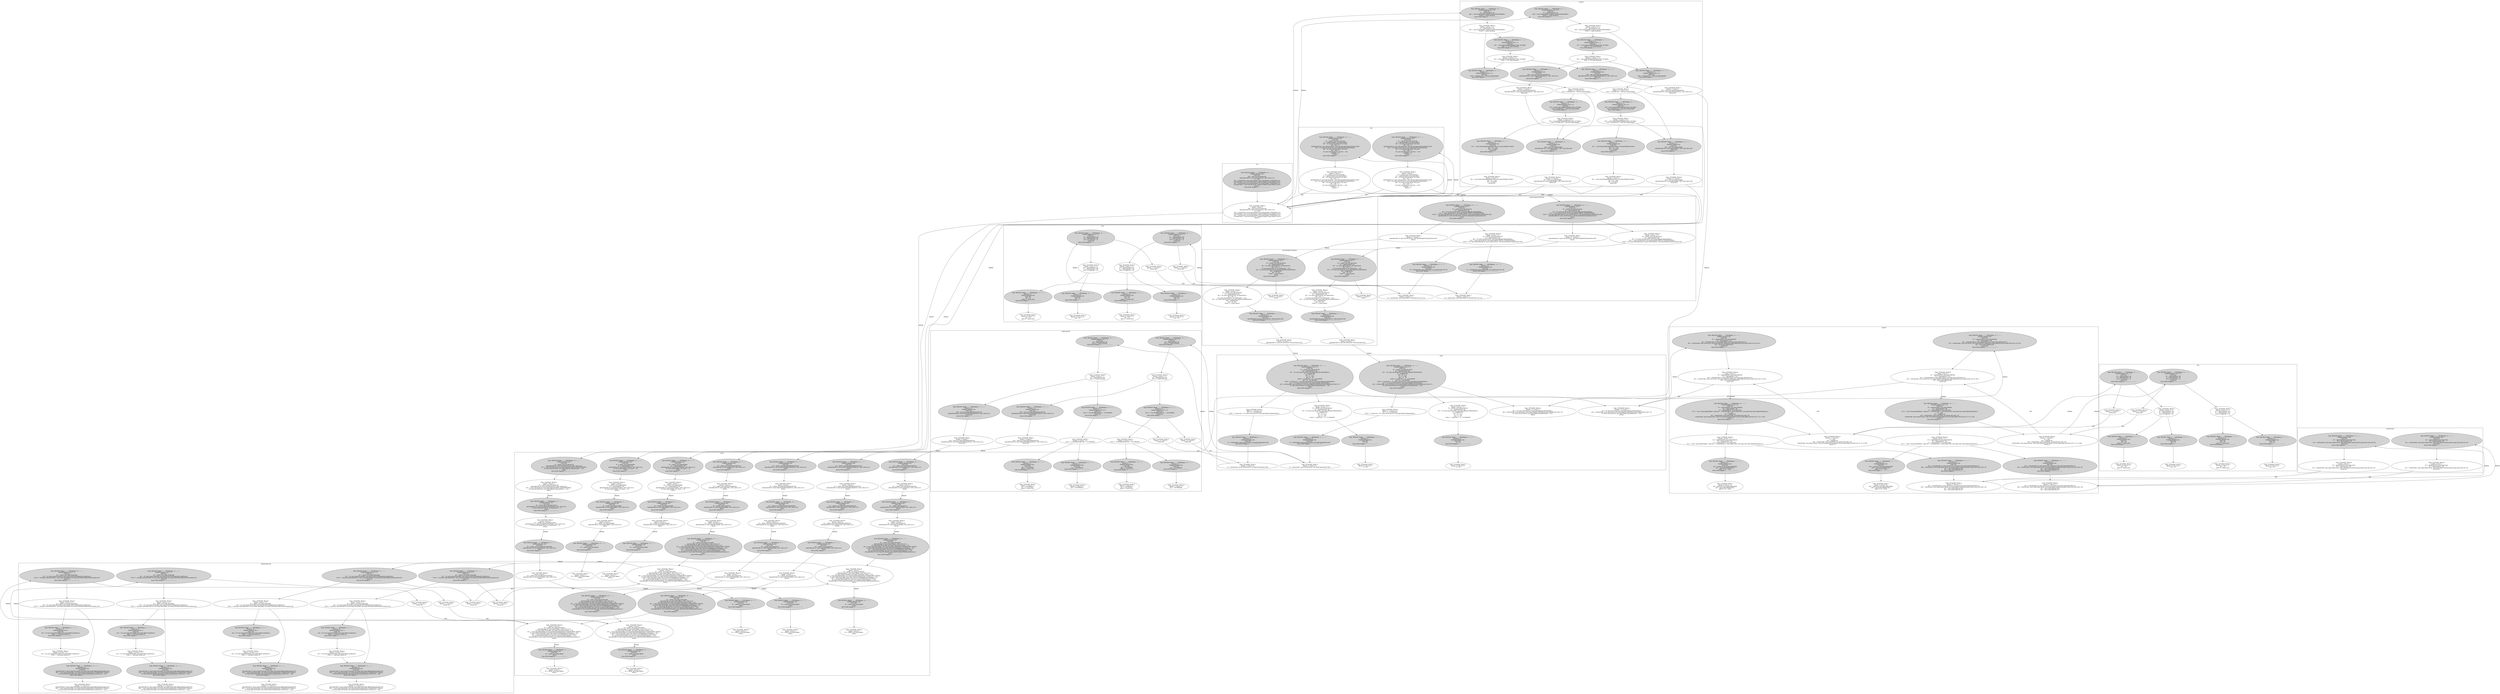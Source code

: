 digraph "System Dependence Graph" {
    subgraph "cluster_foo" {
        label="foo";
        "1807452084" [label="Type: REGION: Begin-----------PDGRegion:  0-------------\nChildren Regions are: \nUnits are: \n$r0 = new java.util.ArrayList\nspecialinvoke $r0.<java.util.ArrayList: void <init>()>()\nr1 = $r0\n$r2 = staticinvoke <java.lang.Integer: java.lang.Integer valueOf(int)>(1)\nvirtualinvoke r1.<java.util.ArrayList: boolean add(java.lang.Object)>($r2)\n$r3 = staticinvoke <java.lang.Integer: java.lang.Integer valueOf(int)>(2)\nvirtualinvoke r1.<java.util.ArrayList: boolean add(java.lang.Object)>($r3)\nreturn 2\nEnd of PDG Region 0 -----------------------------\n",style=filled,];
        "653084813" [label="Type: CFGNODE: Block 0:\n[preds: ] [succs: ]\n$r0 = new java.util.ArrayList;\nspecialinvoke $r0.<java.util.ArrayList: void <init>()>();\nr1 = $r0;\n$r2 = staticinvoke <java.lang.Integer: java.lang.Integer valueOf(int)>(1);\nvirtualinvoke r1.<java.util.ArrayList: boolean add(java.lang.Object)>($r2);\n$r3 = staticinvoke <java.lang.Integer: java.lang.Integer valueOf(int)>(2);\nvirtualinvoke r1.<java.util.ArrayList: boolean add(java.lang.Object)>($r3);\nreturn 2;\n",];
        "1807452084"->"653084813";
    }
    subgraph "cluster_<init>" {
        label="<init>";
        "62731603" [label="Type: REGION: Begin-----------PDGRegion:  0-------------\nChildren Regions are: \nUnits are: \nr0 := @this: java.util.ArrayList\nspecialinvoke r0.<java.util.AbstractList: void <init>()>()\n$r1 = <java.util.ArrayList: java.lang.Object[] EMPTY_ELEMENTDATA>\nr0.<java.util.ArrayList: java.lang.Object[] elementData> = $r1\nreturn\nEnd of PDG Region 0 -----------------------------\n",style=filled,];
        "655616475" [label="Type: CFGNODE: Block 0:\n[preds: ] [succs: ]\nr0 := @this: java.util.ArrayList;\nspecialinvoke r0.<java.util.AbstractList: void <init>()>();\n$r1 = <java.util.ArrayList: java.lang.Object[] EMPTY_ELEMENTDATA>;\nr0.<java.util.ArrayList: java.lang.Object[] elementData> = $r1;\nreturn;\n",];
        "62731603"->"655616475";
    }
    subgraph "cluster_<init>" {
        label="<init>";
        "875647801" [label="Type: REGION: Begin-----------PDGRegion:  0-------------\nChildren Regions are: \nUnits are: \nr0 := @this: java.util.AbstractList\nspecialinvoke r0.<java.util.AbstractCollection: void <init>()>()\nr0.<java.util.AbstractList: int modCount> = 0\nreturn\nEnd of PDG Region 0 -----------------------------\n",style=filled,];
        "2009974671" [label="Type: CFGNODE: Block 0:\n[preds: ] [succs: ]\nr0 := @this: java.util.AbstractList;\nspecialinvoke r0.<java.util.AbstractCollection: void <init>()>();\nr0.<java.util.AbstractList: int modCount> = 0;\nreturn;\n",];
        "875647801"->"2009974671";
    }
    subgraph "cluster_<init>" {
        label="<init>";
        "1900116957" [label="Type: REGION: Begin-----------PDGRegion:  0-------------\nChildren Regions are: \nUnits are: \nr0 := @this: java.util.AbstractCollection\nspecialinvoke r0.<java.lang.Object: void <init>()>()\nreturn\nEnd of PDG Region 0 -----------------------------\n",style=filled,];
        "1582918186" [label="Type: CFGNODE: Block 0:\n[preds: ] [succs: ]\nr0 := @this: java.util.AbstractCollection;\nspecialinvoke r0.<java.lang.Object: void <init>()>();\nreturn;\n",];
        "1900116957"->"1582918186";
    }
    subgraph "cluster_<init>" {
        label="<init>";
        "2020583543" [label="Type: REGION: Begin-----------PDGRegion:  0-------------\nChildren Regions are: \nUnits are: \nr0 := @this: java.lang.Object\nreturn\nEnd of PDG Region 0 -----------------------------\n",style=filled,];
        "10097977" [label="Type: CFGNODE: Block 0:\n[preds: ] [succs: ]\nr0 := @this: java.lang.Object;\nreturn;\n",];
        "2020583543"->"10097977";
    }
    subgraph "cluster_valueOf" {
        label="valueOf";
        "1035775978" [label="Type: REGION: Begin-----------PDGRegion:  0-------------\nChildren Regions are: 1, 3, \nUnits are: \ni0 := @parameter0: int\n$z0 = <java.lang.Integer: boolean $assertionsDisabled>\nif $z0 != 0 goto (branch)\nEnd of PDG Region 0 -----------------------------\n",style=filled,];
        "1242460267" [label="Type: CFGNODE: Block 0:\n[preds: ] [succs: 1 3 ]\ni0 := @parameter0: int;\n$z0 = <java.lang.Integer: boolean $assertionsDisabled>;\nif $z0 != 0 goto (branch);\n",];
        "1035775978"->"1242460267";
        "775374761" [style=filled,label="Type: REGION: Begin-----------PDGRegion:  1-------------\nParent is: 0----\nChildren Regions are: 2, 3, \nUnits are: \n$i1 = <java.lang.Integer$IntegerCache: int high>\nif $i1 >= 127 goto (branch)\nEnd of PDG Region 1 -----------------------------\n",];
        "1242460267"->"775374761";
        "94438082" [style=filled,label="Type: REGION: Begin-----------PDGRegion:  3-------------\nParent is: 0----\nChildren Regions are: 4, 6, \nUnits are: \nif i0 < -128 goto $r3 = new java.lang.Integer\nEnd of PDG Region 3 -----------------------------\n",];
        "1242460267"->"94438082";
        "907876546" [label="Type: CFGNODE: Block 1:\n[preds: 0 ] [succs: 2 3 ]\n$i1 = <java.lang.Integer$IntegerCache: int high>;\nif $i1 >= 127 goto (branch);\n",];
        "775374761"->"907876546";
        "1273684309" [label="Type: CFGNODE: Block 3:\n[preds: 0 1 ] [succs: 4 6 ]\nif i0 < -128 goto $r3 = new java.lang.Integer;\n",];
        "94438082"->"1273684309";
        "1649047370" [style=filled,label="Type: REGION: Begin-----------PDGRegion:  2-------------\nParent is: 1----\nChildren Regions are: \nUnits are: \n$r0 = new java.lang.AssertionError\nspecialinvoke $r0.<java.lang.AssertionError: void <init>()>()\nthrow $r0\nEnd of PDG Region 2 -----------------------------\n",];
        "907876546"->"1649047370";
        "907876546"->"94438082";
        "1714802389" [style=filled,label="Type: REGION: Begin-----------PDGRegion:  4-------------\nParent is: 3----\nChildren Regions are: 5, 6, \nUnits are: \n$i2 = <java.lang.Integer$IntegerCache: int high>\nif i0 > $i2 goto $r3 = new java.lang.Integer\nEnd of PDG Region 4 -----------------------------\n",];
        "1273684309"->"1714802389";
        "755221350" [style=filled,label="Type: REGION: Begin-----------PDGRegion:  6-------------\nParent is: 3----\nChildren Regions are: \nUnits are: \n$r3 = new java.lang.Integer\nspecialinvoke $r3.<java.lang.Integer: void <init>(int)>(i0)\nreturn $r3\nEnd of PDG Region 6 -----------------------------\n",];
        "1273684309"->"755221350";
        "1376875680" [label="Type: CFGNODE: Block 2:\n[preds: 1 ] [succs: ]\n$r0 = new java.lang.AssertionError;\nspecialinvoke $r0.<java.lang.AssertionError: void <init>()>();\nthrow $r0;\n",];
        "1649047370"->"1376875680";
        "1063687213" [label="Type: CFGNODE: Block 4:\n[preds: 3 ] [succs: 5 6 ]\n$i2 = <java.lang.Integer$IntegerCache: int high>;\nif i0 > $i2 goto $r3 = new java.lang.Integer;\n",];
        "1714802389"->"1063687213";
        "630505356" [label="Type: CFGNODE: Block 6:\n[preds: 3 4 ] [succs: ]\n$r3 = new java.lang.Integer;\nspecialinvoke $r3.<java.lang.Integer: void <init>(int)>(i0);\nreturn $r3;\n",];
        "755221350"->"630505356";
        "588816276" [style=filled,label="Type: REGION: Begin-----------PDGRegion:  5-------------\nParent is: 4----\nChildren Regions are: \nUnits are: \n$r1 = <java.lang.Integer$IntegerCache: java.lang.Integer[] cache>\n$i3 = i0 + 128\n$r2 = $r1[$i3]\nreturn $r2\nEnd of PDG Region 5 -----------------------------\n",];
        "1063687213"->"588816276";
        "1063687213"->"755221350";
        "1219203994" [label="Type: CFGNODE: Block 5:\n[preds: 4 ] [succs: ]\n$r1 = <java.lang.Integer$IntegerCache: java.lang.Integer[] cache>;\n$i3 = i0 + 128;\n$r2 = $r1[$i3];\nreturn $r2;\n",];
        "588816276"->"1219203994";
    }
    subgraph "cluster_<init>" {
        label="<init>";
        "1520077740" [label="Type: REGION: Begin-----------PDGRegion:  0-------------\nChildren Regions are: \nUnits are: \nr0 := @this: java.lang.Integer\ni0 := @parameter0: int\nspecialinvoke r0.<java.lang.Number: void <init>()>()\nr0.<java.lang.Integer: int value> = i0\nreturn\nEnd of PDG Region 0 -----------------------------\n",style=filled,];
        "1557490299" [label="Type: CFGNODE: Block 0:\n[preds: ] [succs: ]\nr0 := @this: java.lang.Integer;\ni0 := @parameter0: int;\nspecialinvoke r0.<java.lang.Number: void <init>()>();\nr0.<java.lang.Integer: int value> = i0;\nreturn;\n",];
        "1520077740"->"1557490299";
    }
    subgraph "cluster_<init>" {
        label="<init>";
        "411315354" [label="Type: REGION: Begin-----------PDGRegion:  0-------------\nChildren Regions are: \nUnits are: \nr0 := @this: java.lang.Number\nspecialinvoke r0.<java.lang.Object: void <init>()>()\nreturn\nEnd of PDG Region 0 -----------------------------\n",style=filled,];
        "1920888529" [label="Type: CFGNODE: Block 0:\n[preds: ] [succs: ]\nr0 := @this: java.lang.Number;\nspecialinvoke r0.<java.lang.Object: void <init>()>();\nreturn;\n",];
        "411315354"->"1920888529";
    }
    subgraph "cluster_<init>" {
        label="<init>";
        "1837791652" [label="Type: REGION: Begin-----------PDGRegion:  0-------------\nChildren Regions are: \nUnits are: \nr0 := @this: java.lang.Object\nreturn\nEnd of PDG Region 0 -----------------------------\n",style=filled,];
        "2087473292" [label="Type: CFGNODE: Block 0:\n[preds: ] [succs: ]\nr0 := @this: java.lang.Object;\nreturn;\n",];
        "1837791652"->"2087473292";
    }
    subgraph "cluster_<init>" {
        label="<init>";
        "805707253" [label="Type: REGION: Begin-----------PDGRegion:  0-------------\nChildren Regions are: \nUnits are: \nr0 := @this: java.lang.AssertionError\nspecialinvoke r0.<java.lang.Error: void <init>()>()\nreturn\nEnd of PDG Region 0 -----------------------------\n",style=filled,];
        "2041239994" [label="Type: CFGNODE: Block 0:\n[preds: ] [succs: ]\nr0 := @this: java.lang.AssertionError;\nspecialinvoke r0.<java.lang.Error: void <init>()>();\nreturn;\n",];
        "805707253"->"2041239994";
    }
    subgraph "cluster_<init>" {
        label="<init>";
        "738214021" [label="Type: REGION: Begin-----------PDGRegion:  0-------------\nChildren Regions are: \nUnits are: \nr0 := @this: java.lang.Error\nspecialinvoke r0.<java.lang.Throwable: void <init>()>()\nreturn\nEnd of PDG Region 0 -----------------------------\n",style=filled,];
        "1070762996" [label="Type: CFGNODE: Block 0:\n[preds: ] [succs: ]\nr0 := @this: java.lang.Error;\nspecialinvoke r0.<java.lang.Throwable: void <init>()>();\nreturn;\n",];
        "738214021"->"1070762996";
    }
    subgraph "cluster_<init>" {
        label="<init>";
        "1260785662" [label="Type: REGION: Begin-----------PDGRegion:  0-------------\nChildren Regions are: \nUnits are: \nr0 := @this: java.lang.Throwable\nspecialinvoke r0.<java.lang.Object: void <init>()>()\nr0.<java.lang.Throwable: java.lang.Throwable cause> = r0\n$r1 = <java.lang.Throwable: java.lang.StackTraceElement[] UNASSIGNED_STACK>\nr0.<java.lang.Throwable: java.lang.StackTraceElement[] stackTrace> = $r1\n$r2 = <java.lang.Throwable: java.util.List SUPPRESSED_SENTINEL>\nr0.<java.lang.Throwable: java.util.List suppressedExceptions> = $r2\nvirtualinvoke r0.<java.lang.Throwable: java.lang.Throwable fillInStackTrace()>()\nreturn\nEnd of PDG Region 0 -----------------------------\n",style=filled,];
        "648749659" [label="Type: CFGNODE: Block 0:\n[preds: ] [succs: ]\nr0 := @this: java.lang.Throwable;\nspecialinvoke r0.<java.lang.Object: void <init>()>();\nr0.<java.lang.Throwable: java.lang.Throwable cause> = r0;\n$r1 = <java.lang.Throwable: java.lang.StackTraceElement[] UNASSIGNED_STACK>;\nr0.<java.lang.Throwable: java.lang.StackTraceElement[] stackTrace> = $r1;\n$r2 = <java.lang.Throwable: java.util.List SUPPRESSED_SENTINEL>;\nr0.<java.lang.Throwable: java.util.List suppressedExceptions> = $r2;\nvirtualinvoke r0.<java.lang.Throwable: java.lang.Throwable fillInStackTrace()>();\nreturn;\n",];
        "1260785662"->"648749659";
    }
    subgraph "cluster_<init>" {
        label="<init>";
        "241834442" [label="Type: REGION: Begin-----------PDGRegion:  0-------------\nChildren Regions are: \nUnits are: \nr0 := @this: java.lang.Object\nreturn\nEnd of PDG Region 0 -----------------------------\n",style=filled,];
        "1283157609" [label="Type: CFGNODE: Block 0:\n[preds: ] [succs: ]\nr0 := @this: java.lang.Object;\nreturn;\n",];
        "241834442"->"1283157609";
    }
    subgraph "cluster_fillInStackTrace" {
        label="fillInStackTrace";
        "2141766833" [label="Type: REGION: Begin-----------PDGRegion:  0-------------\nChildren Regions are: 1, 2, \nUnits are: \nr0 := @this: java.lang.Throwable\n$r1 = r0.<java.lang.Throwable: java.lang.StackTraceElement[] stackTrace>\nif $r1 != null goto specialinvoke r0.<java.lang.Throwable: java.lang.Throwable fillInStackTrace(int)>(0)\nreturn r0\nEnd of PDG Region 0 -----------------------------\n",style=filled,];
        "1966238010" [label="Type: CFGNODE: Block 0:\n[preds: ] [succs: 1 2 ]\nr0 := @this: java.lang.Throwable;\n$r1 = r0.<java.lang.Throwable: java.lang.StackTraceElement[] stackTrace>;\nif $r1 != null goto specialinvoke r0.<java.lang.Throwable: java.lang.Throwable fillInStackTrace(int)>(0);\n",];
        "2141766833"->"1966238010";
        "1465660076" [label="Type: CFGNODE: Block 3:\n[preds: 1 2 ] [succs: ]\nreturn r0;\n",];
        "2141766833"->"1465660076";
        "1714595584" [style=filled,label="Type: REGION: Begin-----------PDGRegion:  1-------------\nParent is: 0----\nChildren Regions are: 2, \nUnits are: \n$r2 = r0.<java.lang.Throwable: java.lang.Object backtrace>\nif $r2 == null goto return r0\nEnd of PDG Region 1 -----------------------------\n",];
        "1966238010"->"1714595584";
        "1459001246" [style=filled,label="Type: REGION: Begin-----------PDGRegion:  2-------------\nParent is: 0----\nChildren Regions are: \nUnits are: \nspecialinvoke r0.<java.lang.Throwable: java.lang.Throwable fillInStackTrace(int)>(0)\n$r4 = <java.lang.Throwable: java.lang.StackTraceElement[] UNASSIGNED_STACK>\nr0.<java.lang.Throwable: java.lang.StackTraceElement[] stackTrace> = $r4\nEnd of PDG Region 2 -----------------------------\n",];
        "1966238010"->"1459001246";
        "1217161376" [label="Type: CFGNODE: Block 1:\n[preds: 0 ] [succs: 2 3 ]\n$r2 = r0.<java.lang.Throwable: java.lang.Object backtrace>;\nif $r2 == null goto return r0;\n",];
        "1714595584"->"1217161376";
        "2049508757" [label="Type: CFGNODE: Block 2:\n[preds: 0 1 ] [succs: 3 ]\nspecialinvoke r0.<java.lang.Throwable: java.lang.Throwable fillInStackTrace(int)>(0);\n$r4 = <java.lang.Throwable: java.lang.StackTraceElement[] UNASSIGNED_STACK>;\nr0.<java.lang.Throwable: java.lang.StackTraceElement[] stackTrace> = $r4;\n",];
        "1459001246"->"2049508757";
        "1217161376"->"1459001246";
    }
    subgraph "cluster_add" {
        label="add";
        "1448535833" [label="Type: REGION: Begin-----------PDGRegion:  0-------------\nChildren Regions are: \nUnits are: \nr0 := @this: java.util.ArrayList\nr1 := @parameter0: java.lang.Object\n$i1 = r0.<java.util.ArrayList: int size>\n$i2 = $i1 + 1\nspecialinvoke r0.<java.util.ArrayList: void ensureCapacityInternal(int)>($i2)\n$r2 = r0.<java.util.ArrayList: java.lang.Object[] elementData>\n$i0 = r0.<java.util.ArrayList: int size>\n$i3 = $i0 + 1\nr0.<java.util.ArrayList: int size> = $i3\n$r2[$i0] = r1\nreturn 1\nEnd of PDG Region 0 -----------------------------\n",style=filled,];
        "1114412664" [label="Type: CFGNODE: Block 0:\n[preds: ] [succs: ]\nr0 := @this: java.util.ArrayList;\nr1 := @parameter0: java.lang.Object;\n$i1 = r0.<java.util.ArrayList: int size>;\n$i2 = $i1 + 1;\nspecialinvoke r0.<java.util.ArrayList: void ensureCapacityInternal(int)>($i2);\n$r2 = r0.<java.util.ArrayList: java.lang.Object[] elementData>;\n$i0 = r0.<java.util.ArrayList: int size>;\n$i3 = $i0 + 1;\nr0.<java.util.ArrayList: int size> = $i3;\n$r2[$i0] = r1;\nreturn 1;\n",];
        "1448535833"->"1114412664";
    }
    subgraph "cluster_ensureCapacityInternal" {
        label="ensureCapacityInternal";
        "722447788" [label="Type: REGION: Begin-----------PDGRegion:  0-------------\nChildren Regions are: 1, \nUnits are: \nr0 := @this: java.util.ArrayList\ni0 := @parameter0: int\n$r2 = r0.<java.util.ArrayList: java.lang.Object[] elementData>\n$r1 = <java.util.ArrayList: java.lang.Object[] EMPTY_ELEMENTDATA>\nif $r2 != $r1 goto specialinvoke r0.<java.util.ArrayList: void ensureExplicitCapacity(int)>(i0)\nspecialinvoke r0.<java.util.ArrayList: void ensureExplicitCapacity(int)>(i0)\nreturn\nEnd of PDG Region 0 -----------------------------\n",style=filled,];
        "1333220253" [label="Type: CFGNODE: Block 0:\n[preds: ] [succs: 1 2 ]\nr0 := @this: java.util.ArrayList;\ni0 := @parameter0: int;\n$r2 = r0.<java.util.ArrayList: java.lang.Object[] elementData>;\n$r1 = <java.util.ArrayList: java.lang.Object[] EMPTY_ELEMENTDATA>;\nif $r2 != $r1 goto specialinvoke r0.<java.util.ArrayList: void ensureExplicitCapacity(int)>(i0);\n",];
        "722447788"->"1333220253";
        "1771692723" [label="Type: CFGNODE: Block 2:\n[preds: 0 1 ] [succs: ]\nspecialinvoke r0.<java.util.ArrayList: void ensureExplicitCapacity(int)>(i0);\nreturn;\n",];
        "722447788"->"1771692723";
        "402207576" [style=filled,label="Type: REGION: Begin-----------PDGRegion:  1-------------\nParent is: 0----\nChildren Regions are: \nUnits are: \ni0 = staticinvoke <java.lang.Math: int max(int,int)>(10, i0)\nEnd of PDG Region 1 -----------------------------\n",];
        "1333220253"->"402207576";
        "1978829806" [label="Type: CFGNODE: Block 1:\n[preds: 0 ] [succs: 2 ]\ni0 = staticinvoke <java.lang.Math: int max(int,int)>(10, i0);\n",];
        "402207576"->"1978829806";
    }
    subgraph "cluster_ensureExplicitCapacity" {
        label="ensureExplicitCapacity";
        "110549797" [label="Type: REGION: Begin-----------PDGRegion:  0-------------\nChildren Regions are: 1, \nUnits are: \nr0 := @this: java.util.ArrayList\ni0 := @parameter0: int\n$i1 = r0.<java.util.ArrayList: int modCount>\n$i2 = $i1 + 1\nr0.<java.util.ArrayList: int modCount> = $i2\n$r2 = r0.<java.util.ArrayList: java.lang.Object[] elementData>\n$i3 = lengthof $r2\n$i4 = i0 - $i3\nif $i4 <= 0 goto return\nreturn\nEnd of PDG Region 0 -----------------------------\n",style=filled,];
        "2106210123" [label="Type: CFGNODE: Block 0:\n[preds: ] [succs: 1 2 ]\nr0 := @this: java.util.ArrayList;\ni0 := @parameter0: int;\n$i1 = r0.<java.util.ArrayList: int modCount>;\n$i2 = $i1 + 1;\nr0.<java.util.ArrayList: int modCount> = $i2;\n$r2 = r0.<java.util.ArrayList: java.lang.Object[] elementData>;\n$i3 = lengthof $r2;\n$i4 = i0 - $i3;\nif $i4 <= 0 goto return;\n",];
        "110549797"->"2106210123";
        "1288180013" [label="Type: CFGNODE: Block 2:\n[preds: 0 1 ] [succs: ]\nreturn;\n",];
        "110549797"->"1288180013";
        "2027581287" [style=filled,label="Type: REGION: Begin-----------PDGRegion:  1-------------\nParent is: 0----\nChildren Regions are: \nUnits are: \nspecialinvoke r0.<java.util.ArrayList: void grow(int)>(i0)\nEnd of PDG Region 1 -----------------------------\n",];
        "2106210123"->"2027581287";
        "1658833084" [label="Type: CFGNODE: Block 1:\n[preds: 0 ] [succs: 2 ]\nspecialinvoke r0.<java.util.ArrayList: void grow(int)>(i0);\n",];
        "2027581287"->"1658833084";
    }
    subgraph "cluster_grow" {
        label="grow";
        "1719430941" [label="Type: REGION: Begin-----------PDGRegion:  0-------------\nChildren Regions are: 1, 2, \nUnits are: \nr0 := @this: java.util.ArrayList\ni0 := @parameter0: int\n$r1 = r0.<java.util.ArrayList: java.lang.Object[] elementData>\ni1 = lengthof $r1\n$i3 = i1 >> 1\ni2 = i1 + $i3\n$i4 = i2 - i0\nif $i4 >= 0 goto $i5 = i2 - 2147483639\n$i5 = i2 - 2147483639\nif $i5 <= 0 goto $r2 = r0.<java.util.ArrayList: java.lang.Object[] elementData>\n$r2 = r0.<java.util.ArrayList: java.lang.Object[] elementData>\n$r3 = staticinvoke <java.util.Arrays: java.lang.Object[] copyOf(java.lang.Object[],int)>($r2, i2)\nr0.<java.util.ArrayList: java.lang.Object[] elementData> = $r3\nreturn\nEnd of PDG Region 0 -----------------------------\n",style=filled,];
        "357371703" [label="Type: CFGNODE: Block 0:\n[preds: ] [succs: 1 2 ]\nr0 := @this: java.util.ArrayList;\ni0 := @parameter0: int;\n$r1 = r0.<java.util.ArrayList: java.lang.Object[] elementData>;\ni1 = lengthof $r1;\n$i3 = i1 >> 1;\ni2 = i1 + $i3;\n$i4 = i2 - i0;\nif $i4 >= 0 goto $i5 = i2 - 2147483639;\n",];
        "1719430941"->"357371703";
        "1560485608" [label="Type: CFGNODE: Block 2:\n[preds: 0 1 ] [succs: 3 4 ]\n$i5 = i2 - 2147483639;\nif $i5 <= 0 goto $r2 = r0.<java.util.ArrayList: java.lang.Object[] elementData>;\n",];
        "1719430941"->"1560485608";
        "1317593574" [label="Type: CFGNODE: Block 4:\n[preds: 2 3 ] [succs: ]\n$r2 = r0.<java.util.ArrayList: java.lang.Object[] elementData>;\n$r3 = staticinvoke <java.util.Arrays: java.lang.Object[] copyOf(java.lang.Object[],int)>($r2, i2);\nr0.<java.util.ArrayList: java.lang.Object[] elementData> = $r3;\nreturn;\n",];
        "1719430941"->"1317593574";
        "767889746" [style=filled,label="Type: REGION: Begin-----------PDGRegion:  1-------------\nParent is: 0----\nChildren Regions are: \nUnits are: \ni2 = i0\nEnd of PDG Region 1 -----------------------------\n",];
        "357371703"->"767889746";
        "656193617" [style=filled,label="Type: REGION: Begin-----------PDGRegion:  2-------------\nParent is: 0----\nChildren Regions are: \nUnits are: \ni2 = staticinvoke <java.util.ArrayList: int hugeCapacity(int)>(i0)\nEnd of PDG Region 2 -----------------------------\n",];
        "1560485608"->"656193617";
        "2091314001" [label="Type: CFGNODE: Block 1:\n[preds: 0 ] [succs: 2 ]\ni2 = i0;\n",];
        "767889746"->"2091314001";
        "849564358" [label="Type: CFGNODE: Block 3:\n[preds: 2 ] [succs: 4 ]\ni2 = staticinvoke <java.util.ArrayList: int hugeCapacity(int)>(i0);\n",];
        "656193617"->"849564358";
    }
    subgraph "cluster_hugeCapacity" {
        label="hugeCapacity";
        "762539575" [label="Type: REGION: Begin-----------PDGRegion:  0-------------\nChildren Regions are: 1, 2, \nUnits are: \ni0 := @parameter0: int\nif i0 >= 0 goto (branch)\nEnd of PDG Region 0 -----------------------------\n",style=filled,];
        "546188208" [label="Type: CFGNODE: Block 0:\n[preds: ] [succs: 1 2 ]\ni0 := @parameter0: int;\nif i0 >= 0 goto (branch);\n",];
        "762539575"->"546188208";
        "1696940756" [style=filled,label="Type: REGION: Begin-----------PDGRegion:  1-------------\nParent is: 0----\nChildren Regions are: \nUnits are: \n$r0 = new java.lang.OutOfMemoryError\nspecialinvoke $r0.<java.lang.OutOfMemoryError: void <init>()>()\nthrow $r0\nEnd of PDG Region 1 -----------------------------\n",];
        "546188208"->"1696940756";
        "1404953293" [style=filled,label="Type: REGION: Begin-----------PDGRegion:  2-------------\nParent is: 0----\nChildren Regions are: 3, 4, \nUnits are: \nif i0 <= 2147483639 goto $i1 = 2147483639\nreturn $i1\nEnd of PDG Region 2 -----------------------------\n",];
        "546188208"->"1404953293";
        "1467296686" [label="Type: CFGNODE: Block 1:\n[preds: 0 ] [succs: ]\n$r0 = new java.lang.OutOfMemoryError;\nspecialinvoke $r0.<java.lang.OutOfMemoryError: void <init>()>();\nthrow $r0;\n",];
        "1696940756"->"1467296686";
        "1344835694" [label="Type: CFGNODE: Block 2:\n[preds: 0 ] [succs: 3 4 ]\nif i0 <= 2147483639 goto $i1 = 2147483639;\n",];
        "1404953293"->"1344835694";
        "999991561" [label="Type: CFGNODE: Block 5:\n[preds: 3 4 ] [succs: ]\nreturn $i1;\n",];
        "1404953293"->"999991561";
        "1298669142" [style=filled,label="Type: REGION: Begin-----------PDGRegion:  3-------------\nParent is: 2----\nChildren Regions are: \nUnits are: \n$i1 = 2147483647\ngoto [?= return $i1]\nEnd of PDG Region 3 -----------------------------\n",];
        "1344835694"->"1298669142";
        "1006017656" [style=filled,label="Type: REGION: Begin-----------PDGRegion:  4-------------\nParent is: 2----\nChildren Regions are: \nUnits are: \n$i1 = 2147483639\nEnd of PDG Region 4 -----------------------------\n",];
        "1344835694"->"1006017656";
        "651144305" [label="Type: CFGNODE: Block 3:\n[preds: 2 ] [succs: 5 ]\n$i1 = 2147483647;\ngoto [?= return $i1];\n",];
        "1298669142"->"651144305";
        "205669023" [label="Type: CFGNODE: Block 4:\n[preds: 2 ] [succs: 5 ]\n$i1 = 2147483639;\n",];
        "1006017656"->"205669023";
    }
    subgraph "cluster_<init>" {
        label="<init>";
        "836343303" [label="Type: REGION: Begin-----------PDGRegion:  0-------------\nChildren Regions are: \nUnits are: \nr0 := @this: java.lang.OutOfMemoryError\nspecialinvoke r0.<java.lang.VirtualMachineError: void <init>()>()\nreturn\nEnd of PDG Region 0 -----------------------------\n",style=filled,];
        "440169491" [label="Type: CFGNODE: Block 0:\n[preds: ] [succs: ]\nr0 := @this: java.lang.OutOfMemoryError;\nspecialinvoke r0.<java.lang.VirtualMachineError: void <init>()>();\nreturn;\n",];
        "836343303"->"440169491";
    }
    subgraph "cluster_<init>" {
        label="<init>";
        "144909573" [label="Type: REGION: Begin-----------PDGRegion:  0-------------\nChildren Regions are: \nUnits are: \nr0 := @this: java.lang.VirtualMachineError\nspecialinvoke r0.<java.lang.Error: void <init>()>()\nreturn\nEnd of PDG Region 0 -----------------------------\n",style=filled,];
        "1531565329" [label="Type: CFGNODE: Block 0:\n[preds: ] [succs: ]\nr0 := @this: java.lang.VirtualMachineError;\nspecialinvoke r0.<java.lang.Error: void <init>()>();\nreturn;\n",];
        "144909573"->"1531565329";
    }
    subgraph "cluster_<init>" {
        label="<init>";
        "1893623306" [label="Type: REGION: Begin-----------PDGRegion:  0-------------\nChildren Regions are: \nUnits are: \nr0 := @this: java.lang.Error\nspecialinvoke r0.<java.lang.Throwable: void <init>()>()\nreturn\nEnd of PDG Region 0 -----------------------------\n",style=filled,];
        "531695607" [label="Type: CFGNODE: Block 0:\n[preds: ] [succs: ]\nr0 := @this: java.lang.Error;\nspecialinvoke r0.<java.lang.Throwable: void <init>()>();\nreturn;\n",];
        "1893623306"->"531695607";
    }
    subgraph "cluster_<init>" {
        label="<init>";
        "938275901" [label="Type: REGION: Begin-----------PDGRegion:  0-------------\nChildren Regions are: \nUnits are: \nr0 := @this: java.lang.Throwable\nspecialinvoke r0.<java.lang.Object: void <init>()>()\nr0.<java.lang.Throwable: java.lang.Throwable cause> = r0\n$r1 = <java.lang.Throwable: java.lang.StackTraceElement[] UNASSIGNED_STACK>\nr0.<java.lang.Throwable: java.lang.StackTraceElement[] stackTrace> = $r1\n$r2 = <java.lang.Throwable: java.util.List SUPPRESSED_SENTINEL>\nr0.<java.lang.Throwable: java.util.List suppressedExceptions> = $r2\nvirtualinvoke r0.<java.lang.Throwable: java.lang.Throwable fillInStackTrace()>()\nreturn\nEnd of PDG Region 0 -----------------------------\n",style=filled,];
        "1472264157" [label="Type: CFGNODE: Block 0:\n[preds: ] [succs: ]\nr0 := @this: java.lang.Throwable;\nspecialinvoke r0.<java.lang.Object: void <init>()>();\nr0.<java.lang.Throwable: java.lang.Throwable cause> = r0;\n$r1 = <java.lang.Throwable: java.lang.StackTraceElement[] UNASSIGNED_STACK>;\nr0.<java.lang.Throwable: java.lang.StackTraceElement[] stackTrace> = $r1;\n$r2 = <java.lang.Throwable: java.util.List SUPPRESSED_SENTINEL>;\nr0.<java.lang.Throwable: java.util.List suppressedExceptions> = $r2;\nvirtualinvoke r0.<java.lang.Throwable: java.lang.Throwable fillInStackTrace()>();\nreturn;\n",];
        "938275901"->"1472264157";
    }
    subgraph "cluster_<init>" {
        label="<init>";
        "1516518557" [label="Type: REGION: Begin-----------PDGRegion:  0-------------\nChildren Regions are: \nUnits are: \nr0 := @this: java.lang.Object\nreturn\nEnd of PDG Region 0 -----------------------------\n",style=filled,];
        "1429893781" [label="Type: CFGNODE: Block 0:\n[preds: ] [succs: ]\nr0 := @this: java.lang.Object;\nreturn;\n",];
        "1516518557"->"1429893781";
    }
    subgraph "cluster_fillInStackTrace" {
        label="fillInStackTrace";
        "1768144866" [label="Type: REGION: Begin-----------PDGRegion:  0-------------\nChildren Regions are: 1, 2, \nUnits are: \nr0 := @this: java.lang.Throwable\n$r1 = r0.<java.lang.Throwable: java.lang.StackTraceElement[] stackTrace>\nif $r1 != null goto specialinvoke r0.<java.lang.Throwable: java.lang.Throwable fillInStackTrace(int)>(0)\nreturn r0\nEnd of PDG Region 0 -----------------------------\n",style=filled,];
        "346655081" [label="Type: CFGNODE: Block 0:\n[preds: ] [succs: 1 2 ]\nr0 := @this: java.lang.Throwable;\n$r1 = r0.<java.lang.Throwable: java.lang.StackTraceElement[] stackTrace>;\nif $r1 != null goto specialinvoke r0.<java.lang.Throwable: java.lang.Throwable fillInStackTrace(int)>(0);\n",];
        "1768144866"->"346655081";
        "1802300887" [label="Type: CFGNODE: Block 3:\n[preds: 1 2 ] [succs: ]\nreturn r0;\n",];
        "1768144866"->"1802300887";
        "1295641595" [style=filled,label="Type: REGION: Begin-----------PDGRegion:  1-------------\nParent is: 0----\nChildren Regions are: 2, \nUnits are: \n$r2 = r0.<java.lang.Throwable: java.lang.Object backtrace>\nif $r2 == null goto return r0\nEnd of PDG Region 1 -----------------------------\n",];
        "346655081"->"1295641595";
        "1358463792" [style=filled,label="Type: REGION: Begin-----------PDGRegion:  2-------------\nParent is: 0----\nChildren Regions are: \nUnits are: \nspecialinvoke r0.<java.lang.Throwable: java.lang.Throwable fillInStackTrace(int)>(0)\n$r4 = <java.lang.Throwable: java.lang.StackTraceElement[] UNASSIGNED_STACK>\nr0.<java.lang.Throwable: java.lang.StackTraceElement[] stackTrace> = $r4\nEnd of PDG Region 2 -----------------------------\n",];
        "346655081"->"1358463792";
        "524945079" [label="Type: CFGNODE: Block 1:\n[preds: 0 ] [succs: 2 3 ]\n$r2 = r0.<java.lang.Throwable: java.lang.Object backtrace>;\nif $r2 == null goto return r0;\n",];
        "1295641595"->"524945079";
        "889120877" [label="Type: CFGNODE: Block 2:\n[preds: 0 1 ] [succs: 3 ]\nspecialinvoke r0.<java.lang.Throwable: java.lang.Throwable fillInStackTrace(int)>(0);\n$r4 = <java.lang.Throwable: java.lang.StackTraceElement[] UNASSIGNED_STACK>;\nr0.<java.lang.Throwable: java.lang.StackTraceElement[] stackTrace> = $r4;\n",];
        "1358463792"->"889120877";
        "524945079"->"1358463792";
    }
    subgraph "cluster_copyOf" {
        label="copyOf";
        "1580366519" [label="Type: REGION: Begin-----------PDGRegion:  0-------------\nChildren Regions are: \nUnits are: \nr0 := @parameter0: java.lang.Object[]\ni0 := @parameter1: int\n$r1 = virtualinvoke r0.<java.lang.Object: java.lang.Class getClass()>()\n$r2 = staticinvoke <java.util.Arrays: java.lang.Object[] copyOf(java.lang.Object[],int,java.lang.Class)>(r0, i0, $r1)\n$r3 = (java.lang.Object[]) $r2\nreturn $r3\nEnd of PDG Region 0 -----------------------------\n",style=filled,];
        "783348579" [label="Type: CFGNODE: Block 0:\n[preds: ] [succs: ]\nr0 := @parameter0: java.lang.Object[];\ni0 := @parameter1: int;\n$r1 = virtualinvoke r0.<java.lang.Object: java.lang.Class getClass()>();\n$r2 = staticinvoke <java.util.Arrays: java.lang.Object[] copyOf(java.lang.Object[],int,java.lang.Class)>(r0, i0, $r1);\n$r3 = (java.lang.Object[]) $r2;\nreturn $r3;\n",];
        "1580366519"->"783348579";
    }
    subgraph "cluster_copyOf" {
        label="copyOf";
        "1007397039" [label="Type: REGION: Begin-----------PDGRegion:  0-------------\nChildren Regions are: 1, 2, \nUnits are: \nr0 := @parameter0: java.lang.Object[]\ni0 := @parameter1: int\nr1 := @parameter2: java.lang.Class\nif r1 != class \"[Ljava/lang/Object;\" goto $r5 = virtualinvoke r1.<java.lang.Class: java.lang.Class getComponentType()>()\nr2 = $r4\n$i1 = lengthof r0\n$i2 = staticinvoke <java.lang.Math: int min(int,int)>($i1, i0)\nstaticinvoke <java.lang.System: void arraycopy(java.lang.Object,int,java.lang.Object,int,int)>(r0, 0, r2, 0, $i2)\nreturn r2\nEnd of PDG Region 0 -----------------------------\n",style=filled,];
        "498038939" [label="Type: CFGNODE: Block 0:\n[preds: ] [succs: 1 2 ]\nr0 := @parameter0: java.lang.Object[];\ni0 := @parameter1: int;\nr1 := @parameter2: java.lang.Class;\nif r1 != class \"[Ljava/lang/Object;\" goto $r5 = virtualinvoke r1.<java.lang.Class: java.lang.Class getComponentType()>();\n",];
        "1007397039"->"498038939";
        "1405995907" [label="Type: CFGNODE: Block 3:\n[preds: 1 2 ] [succs: ]\nr2 = $r4;\n$i1 = lengthof r0;\n$i2 = staticinvoke <java.lang.Math: int min(int,int)>($i1, i0);\nstaticinvoke <java.lang.System: void arraycopy(java.lang.Object,int,java.lang.Object,int,int)>(r0, 0, r2, 0, $i2);\nreturn r2;\n",];
        "1007397039"->"1405995907";
        "956122631" [style=filled,label="Type: REGION: Begin-----------PDGRegion:  1-------------\nParent is: 0----\nChildren Regions are: \nUnits are: \n$r3 = newarray (java.lang.Object)[i0]\n$r4 = (java.lang.Object[]) $r3\ngoto [?= r2 = $r4]\nEnd of PDG Region 1 -----------------------------\n",];
        "498038939"->"956122631";
        "161844487" [style=filled,label="Type: REGION: Begin-----------PDGRegion:  2-------------\nParent is: 0----\nChildren Regions are: \nUnits are: \n$r5 = virtualinvoke r1.<java.lang.Class: java.lang.Class getComponentType()>()\n$r6 = staticinvoke <java.lang.reflect.Array: java.lang.Object newInstance(java.lang.Class,int)>($r5, i0)\n$r7 = (java.lang.Object[]) $r6\n$r4 = (java.lang.Object[]) $r7\nEnd of PDG Region 2 -----------------------------\n",];
        "498038939"->"161844487";
        "1810641008" [label="Type: CFGNODE: Block 1:\n[preds: 0 ] [succs: 3 ]\n$r3 = newarray (java.lang.Object)[i0];\n$r4 = (java.lang.Object[]) $r3;\ngoto [?= r2 = $r4];\n",];
        "956122631"->"1810641008";
        "1600143466" [label="Type: CFGNODE: Block 2:\n[preds: 0 ] [succs: 3 ]\n$r5 = virtualinvoke r1.<java.lang.Class: java.lang.Class getComponentType()>();\n$r6 = staticinvoke <java.lang.reflect.Array: java.lang.Object newInstance(java.lang.Class,int)>($r5, i0);\n$r7 = (java.lang.Object[]) $r6;\n$r4 = (java.lang.Object[]) $r7;\n",];
        "161844487"->"1600143466";
    }
    subgraph "cluster_min" {
        label="min";
        "694861935" [label="Type: REGION: Begin-----------PDGRegion:  0-------------\nChildren Regions are: 1, 2, \nUnits are: \ni0 := @parameter0: int\ni1 := @parameter1: int\nif i0 > i1 goto $i2 = i1\nreturn $i2\nEnd of PDG Region 0 -----------------------------\n",style=filled,];
        "594292983" [label="Type: CFGNODE: Block 0:\n[preds: ] [succs: 1 2 ]\ni0 := @parameter0: int;\ni1 := @parameter1: int;\nif i0 > i1 goto $i2 = i1;\n",];
        "694861935"->"594292983";
        "1645718180" [label="Type: CFGNODE: Block 3:\n[preds: 1 2 ] [succs: ]\nreturn $i2;\n",];
        "694861935"->"1645718180";
        "1058332119" [style=filled,label="Type: REGION: Begin-----------PDGRegion:  1-------------\nParent is: 0----\nChildren Regions are: \nUnits are: \n$i2 = i0\ngoto [?= return $i2]\nEnd of PDG Region 1 -----------------------------\n",];
        "594292983"->"1058332119";
        "116243729" [style=filled,label="Type: REGION: Begin-----------PDGRegion:  2-------------\nParent is: 0----\nChildren Regions are: \nUnits are: \n$i2 = i1\nEnd of PDG Region 2 -----------------------------\n",];
        "594292983"->"116243729";
        "2143561547" [label="Type: CFGNODE: Block 1:\n[preds: 0 ] [succs: 3 ]\n$i2 = i0;\ngoto [?= return $i2];\n",];
        "1058332119"->"2143561547";
        "653258357" [label="Type: CFGNODE: Block 2:\n[preds: 0 ] [succs: 3 ]\n$i2 = i1;\n",];
        "116243729"->"653258357";
    }
    subgraph "cluster_newInstance" {
        label="newInstance";
        "682004384" [label="Type: REGION: Begin-----------PDGRegion:  0-------------\nChildren Regions are: \nUnits are: \nr0 := @parameter0: java.lang.Class\ni0 := @parameter1: int\n$r1 = staticinvoke <java.lang.reflect.Array: java.lang.Object newArray(java.lang.Class,int)>(r0, i0)\nreturn $r1\nEnd of PDG Region 0 -----------------------------\n",style=filled,];
        "376459460" [label="Type: CFGNODE: Block 0:\n[preds: ] [succs: ]\nr0 := @parameter0: java.lang.Class;\ni0 := @parameter1: int;\n$r1 = staticinvoke <java.lang.reflect.Array: java.lang.Object newArray(java.lang.Class,int)>(r0, i0);\nreturn $r1;\n",];
        "682004384"->"376459460";
    }
    subgraph "cluster_max" {
        label="max";
        "101172841" [label="Type: REGION: Begin-----------PDGRegion:  0-------------\nChildren Regions are: 1, 2, \nUnits are: \ni0 := @parameter0: int\ni1 := @parameter1: int\nif i0 < i1 goto $i2 = i1\nreturn $i2\nEnd of PDG Region 0 -----------------------------\n",style=filled,];
        "260257554" [label="Type: CFGNODE: Block 0:\n[preds: ] [succs: 1 2 ]\ni0 := @parameter0: int;\ni1 := @parameter1: int;\nif i0 < i1 goto $i2 = i1;\n",];
        "101172841"->"260257554";
        "129339614" [label="Type: CFGNODE: Block 3:\n[preds: 1 2 ] [succs: ]\nreturn $i2;\n",];
        "101172841"->"129339614";
        "1526105" [style=filled,label="Type: REGION: Begin-----------PDGRegion:  1-------------\nParent is: 0----\nChildren Regions are: \nUnits are: \n$i2 = i0\ngoto [?= return $i2]\nEnd of PDG Region 1 -----------------------------\n",];
        "260257554"->"1526105";
        "1022576365" [style=filled,label="Type: REGION: Begin-----------PDGRegion:  2-------------\nParent is: 0----\nChildren Regions are: \nUnits are: \n$i2 = i1\nEnd of PDG Region 2 -----------------------------\n",];
        "260257554"->"1022576365";
        "557441734" [label="Type: CFGNODE: Block 1:\n[preds: 0 ] [succs: 3 ]\n$i2 = i0;\ngoto [?= return $i2];\n",];
        "1526105"->"557441734";
        "1599555124" [label="Type: CFGNODE: Block 2:\n[preds: 0 ] [succs: 3 ]\n$i2 = i1;\n",];
        "1022576365"->"1599555124";
    }
    subgraph "cluster_valueOf" {
        label="valueOf";
        "1440395690" [label="Type: REGION: Begin-----------PDGRegion:  0-------------\nChildren Regions are: 1, 3, \nUnits are: \ni0 := @parameter0: int\n$z0 = <java.lang.Integer: boolean $assertionsDisabled>\nif $z0 != 0 goto (branch)\nEnd of PDG Region 0 -----------------------------\n",style=filled,];
        "925108467" [label="Type: CFGNODE: Block 0:\n[preds: ] [succs: 1 3 ]\ni0 := @parameter0: int;\n$z0 = <java.lang.Integer: boolean $assertionsDisabled>;\nif $z0 != 0 goto (branch);\n",];
        "1440395690"->"925108467";
        "1163281796" [style=filled,label="Type: REGION: Begin-----------PDGRegion:  1-------------\nParent is: 0----\nChildren Regions are: 2, 3, \nUnits are: \n$i1 = <java.lang.Integer$IntegerCache: int high>\nif $i1 >= 127 goto (branch)\nEnd of PDG Region 1 -----------------------------\n",];
        "925108467"->"1163281796";
        "929967646" [style=filled,label="Type: REGION: Begin-----------PDGRegion:  3-------------\nParent is: 0----\nChildren Regions are: 4, 6, \nUnits are: \nif i0 < -128 goto $r3 = new java.lang.Integer\nEnd of PDG Region 3 -----------------------------\n",];
        "925108467"->"929967646";
        "428523965" [label="Type: CFGNODE: Block 1:\n[preds: 0 ] [succs: 2 3 ]\n$i1 = <java.lang.Integer$IntegerCache: int high>;\nif $i1 >= 127 goto (branch);\n",];
        "1163281796"->"428523965";
        "170960239" [label="Type: CFGNODE: Block 3:\n[preds: 0 1 ] [succs: 4 6 ]\nif i0 < -128 goto $r3 = new java.lang.Integer;\n",];
        "929967646"->"170960239";
        "1121930467" [style=filled,label="Type: REGION: Begin-----------PDGRegion:  2-------------\nParent is: 1----\nChildren Regions are: \nUnits are: \n$r0 = new java.lang.AssertionError\nspecialinvoke $r0.<java.lang.AssertionError: void <init>()>()\nthrow $r0\nEnd of PDG Region 2 -----------------------------\n",];
        "428523965"->"1121930467";
        "428523965"->"929967646";
        "1499989554" [style=filled,label="Type: REGION: Begin-----------PDGRegion:  4-------------\nParent is: 3----\nChildren Regions are: 5, 6, \nUnits are: \n$i2 = <java.lang.Integer$IntegerCache: int high>\nif i0 > $i2 goto $r3 = new java.lang.Integer\nEnd of PDG Region 4 -----------------------------\n",];
        "170960239"->"1499989554";
        "367250670" [style=filled,label="Type: REGION: Begin-----------PDGRegion:  6-------------\nParent is: 3----\nChildren Regions are: \nUnits are: \n$r3 = new java.lang.Integer\nspecialinvoke $r3.<java.lang.Integer: void <init>(int)>(i0)\nreturn $r3\nEnd of PDG Region 6 -----------------------------\n",];
        "170960239"->"367250670";
        "514009212" [label="Type: CFGNODE: Block 2:\n[preds: 1 ] [succs: ]\n$r0 = new java.lang.AssertionError;\nspecialinvoke $r0.<java.lang.AssertionError: void <init>()>();\nthrow $r0;\n",];
        "1121930467"->"514009212";
        "1786044590" [label="Type: CFGNODE: Block 4:\n[preds: 3 ] [succs: 5 6 ]\n$i2 = <java.lang.Integer$IntegerCache: int high>;\nif i0 > $i2 goto $r3 = new java.lang.Integer;\n",];
        "1499989554"->"1786044590";
        "1893320411" [label="Type: CFGNODE: Block 6:\n[preds: 3 4 ] [succs: ]\n$r3 = new java.lang.Integer;\nspecialinvoke $r3.<java.lang.Integer: void <init>(int)>(i0);\nreturn $r3;\n",];
        "367250670"->"1893320411";
        "1919137872" [style=filled,label="Type: REGION: Begin-----------PDGRegion:  5-------------\nParent is: 4----\nChildren Regions are: \nUnits are: \n$r1 = <java.lang.Integer$IntegerCache: java.lang.Integer[] cache>\n$i3 = i0 + 128\n$r2 = $r1[$i3]\nreturn $r2\nEnd of PDG Region 5 -----------------------------\n",];
        "1786044590"->"1919137872";
        "1786044590"->"367250670";
        "1770950078" [label="Type: CFGNODE: Block 5:\n[preds: 4 ] [succs: ]\n$r1 = <java.lang.Integer$IntegerCache: java.lang.Integer[] cache>;\n$i3 = i0 + 128;\n$r2 = $r1[$i3];\nreturn $r2;\n",];
        "1919137872"->"1770950078";
    }
    subgraph "cluster_<init>" {
        label="<init>";
        "598094006" [label="Type: REGION: Begin-----------PDGRegion:  0-------------\nChildren Regions are: \nUnits are: \nr0 := @this: java.lang.Integer\ni0 := @parameter0: int\nspecialinvoke r0.<java.lang.Number: void <init>()>()\nr0.<java.lang.Integer: int value> = i0\nreturn\nEnd of PDG Region 0 -----------------------------\n",style=filled,];
        "1397852080" [label="Type: CFGNODE: Block 0:\n[preds: ] [succs: ]\nr0 := @this: java.lang.Integer;\ni0 := @parameter0: int;\nspecialinvoke r0.<java.lang.Number: void <init>()>();\nr0.<java.lang.Integer: int value> = i0;\nreturn;\n",];
        "598094006"->"1397852080";
    }
    subgraph "cluster_<init>" {
        label="<init>";
        "621476103" [label="Type: REGION: Begin-----------PDGRegion:  0-------------\nChildren Regions are: \nUnits are: \nr0 := @this: java.lang.Number\nspecialinvoke r0.<java.lang.Object: void <init>()>()\nreturn\nEnd of PDG Region 0 -----------------------------\n",style=filled,];
        "2088330270" [label="Type: CFGNODE: Block 0:\n[preds: ] [succs: ]\nr0 := @this: java.lang.Number;\nspecialinvoke r0.<java.lang.Object: void <init>()>();\nreturn;\n",];
        "621476103"->"2088330270";
    }
    subgraph "cluster_<init>" {
        label="<init>";
        "1101639208" [label="Type: REGION: Begin-----------PDGRegion:  0-------------\nChildren Regions are: \nUnits are: \nr0 := @this: java.lang.Object\nreturn\nEnd of PDG Region 0 -----------------------------\n",style=filled,];
        "1615142744" [label="Type: CFGNODE: Block 0:\n[preds: ] [succs: ]\nr0 := @this: java.lang.Object;\nreturn;\n",];
        "1101639208"->"1615142744";
    }
    subgraph "cluster_<init>" {
        label="<init>";
        "1011658221" [label="Type: REGION: Begin-----------PDGRegion:  0-------------\nChildren Regions are: \nUnits are: \nr0 := @this: java.lang.AssertionError\nspecialinvoke r0.<java.lang.Error: void <init>()>()\nreturn\nEnd of PDG Region 0 -----------------------------\n",style=filled,];
        "1604579281" [label="Type: CFGNODE: Block 0:\n[preds: ] [succs: ]\nr0 := @this: java.lang.AssertionError;\nspecialinvoke r0.<java.lang.Error: void <init>()>();\nreturn;\n",];
        "1011658221"->"1604579281";
    }
    subgraph "cluster_<init>" {
        label="<init>";
        "1304552845" [label="Type: REGION: Begin-----------PDGRegion:  0-------------\nChildren Regions are: \nUnits are: \nr0 := @this: java.lang.Error\nspecialinvoke r0.<java.lang.Throwable: void <init>()>()\nreturn\nEnd of PDG Region 0 -----------------------------\n",style=filled,];
        "1604545640" [label="Type: CFGNODE: Block 0:\n[preds: ] [succs: ]\nr0 := @this: java.lang.Error;\nspecialinvoke r0.<java.lang.Throwable: void <init>()>();\nreturn;\n",];
        "1304552845"->"1604545640";
    }
    subgraph "cluster_<init>" {
        label="<init>";
        "620270145" [label="Type: REGION: Begin-----------PDGRegion:  0-------------\nChildren Regions are: \nUnits are: \nr0 := @this: java.lang.Throwable\nspecialinvoke r0.<java.lang.Object: void <init>()>()\nr0.<java.lang.Throwable: java.lang.Throwable cause> = r0\n$r1 = <java.lang.Throwable: java.lang.StackTraceElement[] UNASSIGNED_STACK>\nr0.<java.lang.Throwable: java.lang.StackTraceElement[] stackTrace> = $r1\n$r2 = <java.lang.Throwable: java.util.List SUPPRESSED_SENTINEL>\nr0.<java.lang.Throwable: java.util.List suppressedExceptions> = $r2\nvirtualinvoke r0.<java.lang.Throwable: java.lang.Throwable fillInStackTrace()>()\nreturn\nEnd of PDG Region 0 -----------------------------\n",style=filled,];
        "1985436691" [label="Type: CFGNODE: Block 0:\n[preds: ] [succs: ]\nr0 := @this: java.lang.Throwable;\nspecialinvoke r0.<java.lang.Object: void <init>()>();\nr0.<java.lang.Throwable: java.lang.Throwable cause> = r0;\n$r1 = <java.lang.Throwable: java.lang.StackTraceElement[] UNASSIGNED_STACK>;\nr0.<java.lang.Throwable: java.lang.StackTraceElement[] stackTrace> = $r1;\n$r2 = <java.lang.Throwable: java.util.List SUPPRESSED_SENTINEL>;\nr0.<java.lang.Throwable: java.util.List suppressedExceptions> = $r2;\nvirtualinvoke r0.<java.lang.Throwable: java.lang.Throwable fillInStackTrace()>();\nreturn;\n",];
        "620270145"->"1985436691";
    }
    subgraph "cluster_<init>" {
        label="<init>";
        "1290413533" [label="Type: REGION: Begin-----------PDGRegion:  0-------------\nChildren Regions are: \nUnits are: \nr0 := @this: java.lang.Object\nreturn\nEnd of PDG Region 0 -----------------------------\n",style=filled,];
        "1977464490" [label="Type: CFGNODE: Block 0:\n[preds: ] [succs: ]\nr0 := @this: java.lang.Object;\nreturn;\n",];
        "1290413533"->"1977464490";
    }
    subgraph "cluster_fillInStackTrace" {
        label="fillInStackTrace";
        "1552828575" [label="Type: REGION: Begin-----------PDGRegion:  0-------------\nChildren Regions are: 1, 2, \nUnits are: \nr0 := @this: java.lang.Throwable\n$r1 = r0.<java.lang.Throwable: java.lang.StackTraceElement[] stackTrace>\nif $r1 != null goto specialinvoke r0.<java.lang.Throwable: java.lang.Throwable fillInStackTrace(int)>(0)\nreturn r0\nEnd of PDG Region 0 -----------------------------\n",style=filled,];
        "1560209830" [label="Type: CFGNODE: Block 0:\n[preds: ] [succs: 1 2 ]\nr0 := @this: java.lang.Throwable;\n$r1 = r0.<java.lang.Throwable: java.lang.StackTraceElement[] stackTrace>;\nif $r1 != null goto specialinvoke r0.<java.lang.Throwable: java.lang.Throwable fillInStackTrace(int)>(0);\n",];
        "1552828575"->"1560209830";
        "1959385940" [label="Type: CFGNODE: Block 3:\n[preds: 1 2 ] [succs: ]\nreturn r0;\n",];
        "1552828575"->"1959385940";
        "166269820" [style=filled,label="Type: REGION: Begin-----------PDGRegion:  1-------------\nParent is: 0----\nChildren Regions are: 2, \nUnits are: \n$r2 = r0.<java.lang.Throwable: java.lang.Object backtrace>\nif $r2 == null goto return r0\nEnd of PDG Region 1 -----------------------------\n",];
        "1560209830"->"166269820";
        "768288872" [style=filled,label="Type: REGION: Begin-----------PDGRegion:  2-------------\nParent is: 0----\nChildren Regions are: \nUnits are: \nspecialinvoke r0.<java.lang.Throwable: java.lang.Throwable fillInStackTrace(int)>(0)\n$r4 = <java.lang.Throwable: java.lang.StackTraceElement[] UNASSIGNED_STACK>\nr0.<java.lang.Throwable: java.lang.StackTraceElement[] stackTrace> = $r4\nEnd of PDG Region 2 -----------------------------\n",];
        "1560209830"->"768288872";
        "1431123136" [label="Type: CFGNODE: Block 1:\n[preds: 0 ] [succs: 2 3 ]\n$r2 = r0.<java.lang.Throwable: java.lang.Object backtrace>;\nif $r2 == null goto return r0;\n",];
        "166269820"->"1431123136";
        "1069700352" [label="Type: CFGNODE: Block 2:\n[preds: 0 1 ] [succs: 3 ]\nspecialinvoke r0.<java.lang.Throwable: java.lang.Throwable fillInStackTrace(int)>(0);\n$r4 = <java.lang.Throwable: java.lang.StackTraceElement[] UNASSIGNED_STACK>;\nr0.<java.lang.Throwable: java.lang.StackTraceElement[] stackTrace> = $r4;\n",];
        "768288872"->"1069700352";
        "1431123136"->"768288872";
    }
    subgraph "cluster_add" {
        label="add";
        "268651183" [label="Type: REGION: Begin-----------PDGRegion:  0-------------\nChildren Regions are: \nUnits are: \nr0 := @this: java.util.ArrayList\nr1 := @parameter0: java.lang.Object\n$i1 = r0.<java.util.ArrayList: int size>\n$i2 = $i1 + 1\nspecialinvoke r0.<java.util.ArrayList: void ensureCapacityInternal(int)>($i2)\n$r2 = r0.<java.util.ArrayList: java.lang.Object[] elementData>\n$i0 = r0.<java.util.ArrayList: int size>\n$i3 = $i0 + 1\nr0.<java.util.ArrayList: int size> = $i3\n$r2[$i0] = r1\nreturn 1\nEnd of PDG Region 0 -----------------------------\n",style=filled,];
        "845818613" [label="Type: CFGNODE: Block 0:\n[preds: ] [succs: ]\nr0 := @this: java.util.ArrayList;\nr1 := @parameter0: java.lang.Object;\n$i1 = r0.<java.util.ArrayList: int size>;\n$i2 = $i1 + 1;\nspecialinvoke r0.<java.util.ArrayList: void ensureCapacityInternal(int)>($i2);\n$r2 = r0.<java.util.ArrayList: java.lang.Object[] elementData>;\n$i0 = r0.<java.util.ArrayList: int size>;\n$i3 = $i0 + 1;\nr0.<java.util.ArrayList: int size> = $i3;\n$r2[$i0] = r1;\nreturn 1;\n",];
        "268651183"->"845818613";
    }
    subgraph "cluster_ensureCapacityInternal" {
        label="ensureCapacityInternal";
        "1717563175" [label="Type: REGION: Begin-----------PDGRegion:  0-------------\nChildren Regions are: 1, \nUnits are: \nr0 := @this: java.util.ArrayList\ni0 := @parameter0: int\n$r2 = r0.<java.util.ArrayList: java.lang.Object[] elementData>\n$r1 = <java.util.ArrayList: java.lang.Object[] EMPTY_ELEMENTDATA>\nif $r2 != $r1 goto specialinvoke r0.<java.util.ArrayList: void ensureExplicitCapacity(int)>(i0)\nspecialinvoke r0.<java.util.ArrayList: void ensureExplicitCapacity(int)>(i0)\nreturn\nEnd of PDG Region 0 -----------------------------\n",style=filled,];
        "507234003" [label="Type: CFGNODE: Block 0:\n[preds: ] [succs: 1 2 ]\nr0 := @this: java.util.ArrayList;\ni0 := @parameter0: int;\n$r2 = r0.<java.util.ArrayList: java.lang.Object[] elementData>;\n$r1 = <java.util.ArrayList: java.lang.Object[] EMPTY_ELEMENTDATA>;\nif $r2 != $r1 goto specialinvoke r0.<java.util.ArrayList: void ensureExplicitCapacity(int)>(i0);\n",];
        "1717563175"->"507234003";
        "569279555" [label="Type: CFGNODE: Block 2:\n[preds: 0 1 ] [succs: ]\nspecialinvoke r0.<java.util.ArrayList: void ensureExplicitCapacity(int)>(i0);\nreturn;\n",];
        "1717563175"->"569279555";
        "1773014361" [style=filled,label="Type: REGION: Begin-----------PDGRegion:  1-------------\nParent is: 0----\nChildren Regions are: \nUnits are: \ni0 = staticinvoke <java.lang.Math: int max(int,int)>(10, i0)\nEnd of PDG Region 1 -----------------------------\n",];
        "507234003"->"1773014361";
        "841833500" [label="Type: CFGNODE: Block 1:\n[preds: 0 ] [succs: 2 ]\ni0 = staticinvoke <java.lang.Math: int max(int,int)>(10, i0);\n",];
        "1773014361"->"841833500";
    }
    subgraph "cluster_max" {
        label="max";
        "394553834" [label="Type: REGION: Begin-----------PDGRegion:  0-------------\nChildren Regions are: 1, 2, \nUnits are: \ni0 := @parameter0: int\ni1 := @parameter1: int\nif i0 < i1 goto $i2 = i1\nreturn $i2\nEnd of PDG Region 0 -----------------------------\n",style=filled,];
        "1852968410" [label="Type: CFGNODE: Block 0:\n[preds: ] [succs: 1 2 ]\ni0 := @parameter0: int;\ni1 := @parameter1: int;\nif i0 < i1 goto $i2 = i1;\n",];
        "394553834"->"1852968410";
        "1734564880" [label="Type: CFGNODE: Block 3:\n[preds: 1 2 ] [succs: ]\nreturn $i2;\n",];
        "394553834"->"1734564880";
        "323324288" [style=filled,label="Type: REGION: Begin-----------PDGRegion:  1-------------\nParent is: 0----\nChildren Regions are: \nUnits are: \n$i2 = i0\ngoto [?= return $i2]\nEnd of PDG Region 1 -----------------------------\n",];
        "1852968410"->"323324288";
        "1495688145" [style=filled,label="Type: REGION: Begin-----------PDGRegion:  2-------------\nParent is: 0----\nChildren Regions are: \nUnits are: \n$i2 = i1\nEnd of PDG Region 2 -----------------------------\n",];
        "1852968410"->"1495688145";
        "741430135" [label="Type: CFGNODE: Block 1:\n[preds: 0 ] [succs: 3 ]\n$i2 = i0;\ngoto [?= return $i2];\n",];
        "323324288"->"741430135";
        "1516159051" [label="Type: CFGNODE: Block 2:\n[preds: 0 ] [succs: 3 ]\n$i2 = i1;\n",];
        "1495688145"->"1516159051";
    }
    subgraph "cluster_ensureExplicitCapacity" {
        label="ensureExplicitCapacity";
        "169063187" [label="Type: REGION: Begin-----------PDGRegion:  0-------------\nChildren Regions are: 1, \nUnits are: \nr0 := @this: java.util.ArrayList\ni0 := @parameter0: int\n$i1 = r0.<java.util.ArrayList: int modCount>\n$i2 = $i1 + 1\nr0.<java.util.ArrayList: int modCount> = $i2\n$r2 = r0.<java.util.ArrayList: java.lang.Object[] elementData>\n$i3 = lengthof $r2\n$i4 = i0 - $i3\nif $i4 <= 0 goto return\nreturn\nEnd of PDG Region 0 -----------------------------\n",style=filled,];
        "1899350830" [label="Type: CFGNODE: Block 0:\n[preds: ] [succs: 1 2 ]\nr0 := @this: java.util.ArrayList;\ni0 := @parameter0: int;\n$i1 = r0.<java.util.ArrayList: int modCount>;\n$i2 = $i1 + 1;\nr0.<java.util.ArrayList: int modCount> = $i2;\n$r2 = r0.<java.util.ArrayList: java.lang.Object[] elementData>;\n$i3 = lengthof $r2;\n$i4 = i0 - $i3;\nif $i4 <= 0 goto return;\n",];
        "169063187"->"1899350830";
        "1854467625" [label="Type: CFGNODE: Block 2:\n[preds: 0 1 ] [succs: ]\nreturn;\n",];
        "169063187"->"1854467625";
        "184870341" [style=filled,label="Type: REGION: Begin-----------PDGRegion:  1-------------\nParent is: 0----\nChildren Regions are: \nUnits are: \nspecialinvoke r0.<java.util.ArrayList: void grow(int)>(i0)\nEnd of PDG Region 1 -----------------------------\n",];
        "1899350830"->"184870341";
        "1607204464" [label="Type: CFGNODE: Block 1:\n[preds: 0 ] [succs: 2 ]\nspecialinvoke r0.<java.util.ArrayList: void grow(int)>(i0);\n",];
        "184870341"->"1607204464";
    }
    subgraph "cluster_grow" {
        label="grow";
        "401770317" [label="Type: REGION: Begin-----------PDGRegion:  0-------------\nChildren Regions are: 1, 2, \nUnits are: \nr0 := @this: java.util.ArrayList\ni0 := @parameter0: int\n$r1 = r0.<java.util.ArrayList: java.lang.Object[] elementData>\ni1 = lengthof $r1\n$i3 = i1 >> 1\ni2 = i1 + $i3\n$i4 = i2 - i0\nif $i4 >= 0 goto $i5 = i2 - 2147483639\n$i5 = i2 - 2147483639\nif $i5 <= 0 goto $r2 = r0.<java.util.ArrayList: java.lang.Object[] elementData>\n$r2 = r0.<java.util.ArrayList: java.lang.Object[] elementData>\n$r3 = staticinvoke <java.util.Arrays: java.lang.Object[] copyOf(java.lang.Object[],int)>($r2, i2)\nr0.<java.util.ArrayList: java.lang.Object[] elementData> = $r3\nreturn\nEnd of PDG Region 0 -----------------------------\n",style=filled,];
        "1772072658" [label="Type: CFGNODE: Block 0:\n[preds: ] [succs: 1 2 ]\nr0 := @this: java.util.ArrayList;\ni0 := @parameter0: int;\n$r1 = r0.<java.util.ArrayList: java.lang.Object[] elementData>;\ni1 = lengthof $r1;\n$i3 = i1 >> 1;\ni2 = i1 + $i3;\n$i4 = i2 - i0;\nif $i4 >= 0 goto $i5 = i2 - 2147483639;\n",];
        "401770317"->"1772072658";
        "793790338" [label="Type: CFGNODE: Block 2:\n[preds: 0 1 ] [succs: 3 4 ]\n$i5 = i2 - 2147483639;\nif $i5 <= 0 goto $r2 = r0.<java.util.ArrayList: java.lang.Object[] elementData>;\n",];
        "401770317"->"793790338";
        "214306686" [label="Type: CFGNODE: Block 4:\n[preds: 2 3 ] [succs: ]\n$r2 = r0.<java.util.ArrayList: java.lang.Object[] elementData>;\n$r3 = staticinvoke <java.util.Arrays: java.lang.Object[] copyOf(java.lang.Object[],int)>($r2, i2);\nr0.<java.util.ArrayList: java.lang.Object[] elementData> = $r3;\nreturn;\n",];
        "401770317"->"214306686";
        "1851778343" [style=filled,label="Type: REGION: Begin-----------PDGRegion:  1-------------\nParent is: 0----\nChildren Regions are: \nUnits are: \ni2 = i0\nEnd of PDG Region 1 -----------------------------\n",];
        "1772072658"->"1851778343";
        "665583187" [style=filled,label="Type: REGION: Begin-----------PDGRegion:  2-------------\nParent is: 0----\nChildren Regions are: \nUnits are: \ni2 = staticinvoke <java.util.ArrayList: int hugeCapacity(int)>(i0)\nEnd of PDG Region 2 -----------------------------\n",];
        "793790338"->"665583187";
        "522395583" [label="Type: CFGNODE: Block 1:\n[preds: 0 ] [succs: 2 ]\ni2 = i0;\n",];
        "1851778343"->"522395583";
        "989414545" [label="Type: CFGNODE: Block 3:\n[preds: 2 ] [succs: 4 ]\ni2 = staticinvoke <java.util.ArrayList: int hugeCapacity(int)>(i0);\n",];
        "665583187"->"989414545";
    }
    subgraph "cluster_hugeCapacity" {
        label="hugeCapacity";
        "2054758782" [label="Type: REGION: Begin-----------PDGRegion:  0-------------\nChildren Regions are: 1, 2, \nUnits are: \ni0 := @parameter0: int\nif i0 >= 0 goto (branch)\nEnd of PDG Region 0 -----------------------------\n",style=filled,];
        "1087021949" [label="Type: CFGNODE: Block 0:\n[preds: ] [succs: 1 2 ]\ni0 := @parameter0: int;\nif i0 >= 0 goto (branch);\n",];
        "2054758782"->"1087021949";
        "1792147387" [style=filled,label="Type: REGION: Begin-----------PDGRegion:  1-------------\nParent is: 0----\nChildren Regions are: \nUnits are: \n$r0 = new java.lang.OutOfMemoryError\nspecialinvoke $r0.<java.lang.OutOfMemoryError: void <init>()>()\nthrow $r0\nEnd of PDG Region 1 -----------------------------\n",];
        "1087021949"->"1792147387";
        "671163722" [style=filled,label="Type: REGION: Begin-----------PDGRegion:  2-------------\nParent is: 0----\nChildren Regions are: 3, 4, \nUnits are: \nif i0 <= 2147483639 goto $i1 = 2147483639\nreturn $i1\nEnd of PDG Region 2 -----------------------------\n",];
        "1087021949"->"671163722";
        "1664561610" [label="Type: CFGNODE: Block 1:\n[preds: 0 ] [succs: ]\n$r0 = new java.lang.OutOfMemoryError;\nspecialinvoke $r0.<java.lang.OutOfMemoryError: void <init>()>();\nthrow $r0;\n",];
        "1792147387"->"1664561610";
        "874944346" [label="Type: CFGNODE: Block 2:\n[preds: 0 ] [succs: 3 4 ]\nif i0 <= 2147483639 goto $i1 = 2147483639;\n",];
        "671163722"->"874944346";
        "231535526" [label="Type: CFGNODE: Block 5:\n[preds: 3 4 ] [succs: ]\nreturn $i1;\n",];
        "671163722"->"231535526";
        "45546286" [style=filled,label="Type: REGION: Begin-----------PDGRegion:  3-------------\nParent is: 2----\nChildren Regions are: \nUnits are: \n$i1 = 2147483647\ngoto [?= return $i1]\nEnd of PDG Region 3 -----------------------------\n",];
        "874944346"->"45546286";
        "1543130335" [style=filled,label="Type: REGION: Begin-----------PDGRegion:  4-------------\nParent is: 2----\nChildren Regions are: \nUnits are: \n$i1 = 2147483639\nEnd of PDG Region 4 -----------------------------\n",];
        "874944346"->"1543130335";
        "177217118" [label="Type: CFGNODE: Block 3:\n[preds: 2 ] [succs: 5 ]\n$i1 = 2147483647;\ngoto [?= return $i1];\n",];
        "45546286"->"177217118";
        "2075767484" [label="Type: CFGNODE: Block 4:\n[preds: 2 ] [succs: 5 ]\n$i1 = 2147483639;\n",];
        "1543130335"->"2075767484";
    }
    subgraph "cluster_<init>" {
        label="<init>";
        "1180672506" [label="Type: REGION: Begin-----------PDGRegion:  0-------------\nChildren Regions are: \nUnits are: \nr0 := @this: java.lang.OutOfMemoryError\nspecialinvoke r0.<java.lang.VirtualMachineError: void <init>()>()\nreturn\nEnd of PDG Region 0 -----------------------------\n",style=filled,];
        "2063064291" [label="Type: CFGNODE: Block 0:\n[preds: ] [succs: ]\nr0 := @this: java.lang.OutOfMemoryError;\nspecialinvoke r0.<java.lang.VirtualMachineError: void <init>()>();\nreturn;\n",];
        "1180672506"->"2063064291";
    }
    subgraph "cluster_<init>" {
        label="<init>";
        "665983617" [label="Type: REGION: Begin-----------PDGRegion:  0-------------\nChildren Regions are: \nUnits are: \nr0 := @this: java.lang.VirtualMachineError\nspecialinvoke r0.<java.lang.Error: void <init>()>()\nreturn\nEnd of PDG Region 0 -----------------------------\n",style=filled,];
        "1975181516" [label="Type: CFGNODE: Block 0:\n[preds: ] [succs: ]\nr0 := @this: java.lang.VirtualMachineError;\nspecialinvoke r0.<java.lang.Error: void <init>()>();\nreturn;\n",];
        "665983617"->"1975181516";
    }
    subgraph "cluster_<init>" {
        label="<init>";
        "1698346413" [label="Type: REGION: Begin-----------PDGRegion:  0-------------\nChildren Regions are: \nUnits are: \nr0 := @this: java.lang.Error\nspecialinvoke r0.<java.lang.Throwable: void <init>()>()\nreturn\nEnd of PDG Region 0 -----------------------------\n",style=filled,];
        "1432157527" [label="Type: CFGNODE: Block 0:\n[preds: ] [succs: ]\nr0 := @this: java.lang.Error;\nspecialinvoke r0.<java.lang.Throwable: void <init>()>();\nreturn;\n",];
        "1698346413"->"1432157527";
    }
    subgraph "cluster_<init>" {
        label="<init>";
        "1337618168" [label="Type: REGION: Begin-----------PDGRegion:  0-------------\nChildren Regions are: \nUnits are: \nr0 := @this: java.lang.Throwable\nspecialinvoke r0.<java.lang.Object: void <init>()>()\nr0.<java.lang.Throwable: java.lang.Throwable cause> = r0\n$r1 = <java.lang.Throwable: java.lang.StackTraceElement[] UNASSIGNED_STACK>\nr0.<java.lang.Throwable: java.lang.StackTraceElement[] stackTrace> = $r1\n$r2 = <java.lang.Throwable: java.util.List SUPPRESSED_SENTINEL>\nr0.<java.lang.Throwable: java.util.List suppressedExceptions> = $r2\nvirtualinvoke r0.<java.lang.Throwable: java.lang.Throwable fillInStackTrace()>()\nreturn\nEnd of PDG Region 0 -----------------------------\n",style=filled,];
        "426993087" [label="Type: CFGNODE: Block 0:\n[preds: ] [succs: ]\nr0 := @this: java.lang.Throwable;\nspecialinvoke r0.<java.lang.Object: void <init>()>();\nr0.<java.lang.Throwable: java.lang.Throwable cause> = r0;\n$r1 = <java.lang.Throwable: java.lang.StackTraceElement[] UNASSIGNED_STACK>;\nr0.<java.lang.Throwable: java.lang.StackTraceElement[] stackTrace> = $r1;\n$r2 = <java.lang.Throwable: java.util.List SUPPRESSED_SENTINEL>;\nr0.<java.lang.Throwable: java.util.List suppressedExceptions> = $r2;\nvirtualinvoke r0.<java.lang.Throwable: java.lang.Throwable fillInStackTrace()>();\nreturn;\n",];
        "1337618168"->"426993087";
    }
    subgraph "cluster_<init>" {
        label="<init>";
        "166831248" [label="Type: REGION: Begin-----------PDGRegion:  0-------------\nChildren Regions are: \nUnits are: \nr0 := @this: java.lang.Object\nreturn\nEnd of PDG Region 0 -----------------------------\n",style=filled,];
        "762537141" [label="Type: CFGNODE: Block 0:\n[preds: ] [succs: ]\nr0 := @this: java.lang.Object;\nreturn;\n",];
        "166831248"->"762537141";
    }
    subgraph "cluster_fillInStackTrace" {
        label="fillInStackTrace";
        "2015001735" [label="Type: REGION: Begin-----------PDGRegion:  0-------------\nChildren Regions are: 1, 2, \nUnits are: \nr0 := @this: java.lang.Throwable\n$r1 = r0.<java.lang.Throwable: java.lang.StackTraceElement[] stackTrace>\nif $r1 != null goto specialinvoke r0.<java.lang.Throwable: java.lang.Throwable fillInStackTrace(int)>(0)\nreturn r0\nEnd of PDG Region 0 -----------------------------\n",style=filled,];
        "425687010" [label="Type: CFGNODE: Block 0:\n[preds: ] [succs: 1 2 ]\nr0 := @this: java.lang.Throwable;\n$r1 = r0.<java.lang.Throwable: java.lang.StackTraceElement[] stackTrace>;\nif $r1 != null goto specialinvoke r0.<java.lang.Throwable: java.lang.Throwable fillInStackTrace(int)>(0);\n",];
        "2015001735"->"425687010";
        "687079776" [label="Type: CFGNODE: Block 3:\n[preds: 1 2 ] [succs: ]\nreturn r0;\n",];
        "2015001735"->"687079776";
        "1582003721" [style=filled,label="Type: REGION: Begin-----------PDGRegion:  1-------------\nParent is: 0----\nChildren Regions are: 2, \nUnits are: \n$r2 = r0.<java.lang.Throwable: java.lang.Object backtrace>\nif $r2 == null goto return r0\nEnd of PDG Region 1 -----------------------------\n",];
        "425687010"->"1582003721";
        "632645839" [style=filled,label="Type: REGION: Begin-----------PDGRegion:  2-------------\nParent is: 0----\nChildren Regions are: \nUnits are: \nspecialinvoke r0.<java.lang.Throwable: java.lang.Throwable fillInStackTrace(int)>(0)\n$r4 = <java.lang.Throwable: java.lang.StackTraceElement[] UNASSIGNED_STACK>\nr0.<java.lang.Throwable: java.lang.StackTraceElement[] stackTrace> = $r4\nEnd of PDG Region 2 -----------------------------\n",];
        "425687010"->"632645839";
        "27792986" [label="Type: CFGNODE: Block 1:\n[preds: 0 ] [succs: 2 3 ]\n$r2 = r0.<java.lang.Throwable: java.lang.Object backtrace>;\nif $r2 == null goto return r0;\n",];
        "1582003721"->"27792986";
        "1112764303" [label="Type: CFGNODE: Block 2:\n[preds: 0 1 ] [succs: 3 ]\nspecialinvoke r0.<java.lang.Throwable: java.lang.Throwable fillInStackTrace(int)>(0);\n$r4 = <java.lang.Throwable: java.lang.StackTraceElement[] UNASSIGNED_STACK>;\nr0.<java.lang.Throwable: java.lang.StackTraceElement[] stackTrace> = $r4;\n",];
        "632645839"->"1112764303";
        "27792986"->"632645839";
    }
    subgraph "cluster_copyOf" {
        label="copyOf";
        "1493460156" [label="Type: REGION: Begin-----------PDGRegion:  0-------------\nChildren Regions are: \nUnits are: \nr0 := @parameter0: java.lang.Object[]\ni0 := @parameter1: int\n$r1 = virtualinvoke r0.<java.lang.Object: java.lang.Class getClass()>()\n$r2 = staticinvoke <java.util.Arrays: java.lang.Object[] copyOf(java.lang.Object[],int,java.lang.Class)>(r0, i0, $r1)\n$r3 = (java.lang.Object[]) $r2\nreturn $r3\nEnd of PDG Region 0 -----------------------------\n",style=filled,];
        "1288893929" [label="Type: CFGNODE: Block 0:\n[preds: ] [succs: ]\nr0 := @parameter0: java.lang.Object[];\ni0 := @parameter1: int;\n$r1 = virtualinvoke r0.<java.lang.Object: java.lang.Class getClass()>();\n$r2 = staticinvoke <java.util.Arrays: java.lang.Object[] copyOf(java.lang.Object[],int,java.lang.Class)>(r0, i0, $r1);\n$r3 = (java.lang.Object[]) $r2;\nreturn $r3;\n",];
        "1493460156"->"1288893929";
    }
    subgraph "cluster_copyOf" {
        label="copyOf";
        "2055260933" [label="Type: REGION: Begin-----------PDGRegion:  0-------------\nChildren Regions are: 1, 2, \nUnits are: \nr0 := @parameter0: java.lang.Object[]\ni0 := @parameter1: int\nr1 := @parameter2: java.lang.Class\nif r1 != class \"[Ljava/lang/Object;\" goto $r5 = virtualinvoke r1.<java.lang.Class: java.lang.Class getComponentType()>()\nr2 = $r4\n$i1 = lengthof r0\n$i2 = staticinvoke <java.lang.Math: int min(int,int)>($i1, i0)\nstaticinvoke <java.lang.System: void arraycopy(java.lang.Object,int,java.lang.Object,int,int)>(r0, 0, r2, 0, $i2)\nreturn r2\nEnd of PDG Region 0 -----------------------------\n",style=filled,];
        "1018615056" [label="Type: CFGNODE: Block 0:\n[preds: ] [succs: 1 2 ]\nr0 := @parameter0: java.lang.Object[];\ni0 := @parameter1: int;\nr1 := @parameter2: java.lang.Class;\nif r1 != class \"[Ljava/lang/Object;\" goto $r5 = virtualinvoke r1.<java.lang.Class: java.lang.Class getComponentType()>();\n",];
        "2055260933"->"1018615056";
        "797923417" [label="Type: CFGNODE: Block 3:\n[preds: 1 2 ] [succs: ]\nr2 = $r4;\n$i1 = lengthof r0;\n$i2 = staticinvoke <java.lang.Math: int min(int,int)>($i1, i0);\nstaticinvoke <java.lang.System: void arraycopy(java.lang.Object,int,java.lang.Object,int,int)>(r0, 0, r2, 0, $i2);\nreturn r2;\n",];
        "2055260933"->"797923417";
        "935373907" [style=filled,label="Type: REGION: Begin-----------PDGRegion:  1-------------\nParent is: 0----\nChildren Regions are: \nUnits are: \n$r3 = newarray (java.lang.Object)[i0]\n$r4 = (java.lang.Object[]) $r3\ngoto [?= r2 = $r4]\nEnd of PDG Region 1 -----------------------------\n",];
        "1018615056"->"935373907";
        "1747217785" [style=filled,label="Type: REGION: Begin-----------PDGRegion:  2-------------\nParent is: 0----\nChildren Regions are: \nUnits are: \n$r5 = virtualinvoke r1.<java.lang.Class: java.lang.Class getComponentType()>()\n$r6 = staticinvoke <java.lang.reflect.Array: java.lang.Object newInstance(java.lang.Class,int)>($r5, i0)\n$r7 = (java.lang.Object[]) $r6\n$r4 = (java.lang.Object[]) $r7\nEnd of PDG Region 2 -----------------------------\n",];
        "1018615056"->"1747217785";
        "1810977651" [label="Type: CFGNODE: Block 1:\n[preds: 0 ] [succs: 3 ]\n$r3 = newarray (java.lang.Object)[i0];\n$r4 = (java.lang.Object[]) $r3;\ngoto [?= r2 = $r4];\n",];
        "935373907"->"1810977651";
        "815651426" [label="Type: CFGNODE: Block 2:\n[preds: 0 ] [succs: 3 ]\n$r5 = virtualinvoke r1.<java.lang.Class: java.lang.Class getComponentType()>();\n$r6 = staticinvoke <java.lang.reflect.Array: java.lang.Object newInstance(java.lang.Class,int)>($r5, i0);\n$r7 = (java.lang.Object[]) $r6;\n$r4 = (java.lang.Object[]) $r7;\n",];
        "1747217785"->"815651426";
    }
    subgraph "cluster_min" {
        label="min";
        "1211839188" [label="Type: REGION: Begin-----------PDGRegion:  0-------------\nChildren Regions are: 1, 2, \nUnits are: \ni0 := @parameter0: int\ni1 := @parameter1: int\nif i0 > i1 goto $i2 = i1\nreturn $i2\nEnd of PDG Region 0 -----------------------------\n",style=filled,];
        "208966144" [label="Type: CFGNODE: Block 0:\n[preds: ] [succs: 1 2 ]\ni0 := @parameter0: int;\ni1 := @parameter1: int;\nif i0 > i1 goto $i2 = i1;\n",];
        "1211839188"->"208966144";
        "540207115" [label="Type: CFGNODE: Block 3:\n[preds: 1 2 ] [succs: ]\nreturn $i2;\n",];
        "1211839188"->"540207115";
        "812965088" [style=filled,label="Type: REGION: Begin-----------PDGRegion:  1-------------\nParent is: 0----\nChildren Regions are: \nUnits are: \n$i2 = i0\ngoto [?= return $i2]\nEnd of PDG Region 1 -----------------------------\n",];
        "208966144"->"812965088";
        "1101947949" [style=filled,label="Type: REGION: Begin-----------PDGRegion:  2-------------\nParent is: 0----\nChildren Regions are: \nUnits are: \n$i2 = i1\nEnd of PDG Region 2 -----------------------------\n",];
        "208966144"->"1101947949";
        "1847605936" [label="Type: CFGNODE: Block 1:\n[preds: 0 ] [succs: 3 ]\n$i2 = i0;\ngoto [?= return $i2];\n",];
        "812965088"->"1847605936";
        "99430732" [label="Type: CFGNODE: Block 2:\n[preds: 0 ] [succs: 3 ]\n$i2 = i1;\n",];
        "1101947949"->"99430732";
    }
    subgraph "cluster_newInstance" {
        label="newInstance";
        "620511106" [label="Type: REGION: Begin-----------PDGRegion:  0-------------\nChildren Regions are: \nUnits are: \nr0 := @parameter0: java.lang.Class\ni0 := @parameter1: int\n$r1 = staticinvoke <java.lang.reflect.Array: java.lang.Object newArray(java.lang.Class,int)>(r0, i0)\nreturn $r1\nEnd of PDG Region 0 -----------------------------\n",style=filled,];
        "862235668" [label="Type: CFGNODE: Block 0:\n[preds: ] [succs: ]\nr0 := @parameter0: java.lang.Class;\ni0 := @parameter1: int;\n$r1 = staticinvoke <java.lang.reflect.Array: java.lang.Object newArray(java.lang.Class,int)>(r0, i0);\nreturn $r1;\n",];
        "620511106"->"862235668";
    }
    "653084813"
    "62731603"
    "653084813"->"62731603" [label="PARAM",];
    "1035775978"
    "653084813"->"1035775978" [label="PARAM",];
    "1219203994"
    "1219203994"->"653084813" [label="RET",];
    "630505356"
    "630505356"->"653084813" [label="RET",];
    "1448535833"
    "653084813"->"1448535833" [label="PARAM",];
    "1114412664"
    "1114412664"->"653084813" [label="RET",];
    "1440395690"
    "653084813"->"1440395690" [label="PARAM",];
    "1770950078"
    "1770950078"->"653084813" [label="RET",];
    "1893320411"
    "1893320411"->"653084813" [label="RET",];
    "268651183"
    "653084813"->"268651183" [label="PARAM",];
    "845818613"
    "845818613"->"653084813" [label="RET",];
    "655616475"
    "875647801"
    "655616475"->"875647801" [label="PARAM",];
    "2009974671"
    "1900116957"
    "2009974671"->"1900116957" [label="PARAM",];
    "1582918186"
    "2020583543"
    "1582918186"->"2020583543" [label="PARAM",];
    "1520077740"
    "630505356"->"1520077740" [label="PARAM",];
    "1376875680"
    "805707253"
    "1376875680"->"805707253" [label="PARAM",];
    "1557490299"
    "411315354"
    "1557490299"->"411315354" [label="PARAM",];
    "1920888529"
    "1837791652"
    "1920888529"->"1837791652" [label="PARAM",];
    "2041239994"
    "738214021"
    "2041239994"->"738214021" [label="PARAM",];
    "1070762996"
    "1260785662"
    "1070762996"->"1260785662" [label="PARAM",];
    "648749659"
    "241834442"
    "648749659"->"241834442" [label="PARAM",];
    "2141766833"
    "648749659"->"2141766833" [label="PARAM",];
    "1465660076"
    "1465660076"->"648749659" [label="RET",];
    "722447788"
    "1114412664"->"722447788" [label="PARAM",];
    "1771692723"
    "110549797"
    "1771692723"->"110549797" [label="PARAM",];
    "1978829806"
    "101172841"
    "1978829806"->"101172841" [label="PARAM",];
    "129339614"
    "129339614"->"1978829806" [label="RET",];
    "1658833084"
    "1719430941"
    "1658833084"->"1719430941" [label="PARAM",];
    "849564358"
    "762539575"
    "849564358"->"762539575" [label="PARAM",];
    "999991561"
    "999991561"->"849564358" [label="RET",];
    "1317593574"
    "1580366519"
    "1317593574"->"1580366519" [label="PARAM",];
    "783348579"
    "783348579"->"1317593574" [label="RET",];
    "1467296686"
    "836343303"
    "1467296686"->"836343303" [label="PARAM",];
    "440169491"
    "144909573"
    "440169491"->"144909573" [label="PARAM",];
    "1531565329"
    "1893623306"
    "1531565329"->"1893623306" [label="PARAM",];
    "531695607"
    "938275901"
    "531695607"->"938275901" [label="PARAM",];
    "1472264157"
    "1516518557"
    "1472264157"->"1516518557" [label="PARAM",];
    "1768144866"
    "1472264157"->"1768144866" [label="PARAM",];
    "1802300887"
    "1802300887"->"1472264157" [label="RET",];
    "1007397039"
    "783348579"->"1007397039" [label="PARAM",];
    "1405995907"
    "1405995907"->"783348579" [label="RET",];
    "694861935"
    "1405995907"->"694861935" [label="PARAM",];
    "1645718180"
    "1645718180"->"1405995907" [label="RET",];
    "1600143466"
    "682004384"
    "1600143466"->"682004384" [label="PARAM",];
    "376459460"
    "376459460"->"1600143466" [label="RET",];
    "598094006"
    "1893320411"->"598094006" [label="PARAM",];
    "514009212"
    "1011658221"
    "514009212"->"1011658221" [label="PARAM",];
    "1397852080"
    "621476103"
    "1397852080"->"621476103" [label="PARAM",];
    "2088330270"
    "1101639208"
    "2088330270"->"1101639208" [label="PARAM",];
    "1604579281"
    "1304552845"
    "1604579281"->"1304552845" [label="PARAM",];
    "1604545640"
    "620270145"
    "1604545640"->"620270145" [label="PARAM",];
    "1985436691"
    "1290413533"
    "1985436691"->"1290413533" [label="PARAM",];
    "1552828575"
    "1985436691"->"1552828575" [label="PARAM",];
    "1959385940"
    "1959385940"->"1985436691" [label="RET",];
    "1717563175"
    "845818613"->"1717563175" [label="PARAM",];
    "841833500"
    "394553834"
    "841833500"->"394553834" [label="PARAM",];
    "1734564880"
    "1734564880"->"841833500" [label="RET",];
    "569279555"
    "169063187"
    "569279555"->"169063187" [label="PARAM",];
    "1607204464"
    "401770317"
    "1607204464"->"401770317" [label="PARAM",];
    "989414545"
    "2054758782"
    "989414545"->"2054758782" [label="PARAM",];
    "231535526"
    "231535526"->"989414545" [label="RET",];
    "214306686"
    "1493460156"
    "214306686"->"1493460156" [label="PARAM",];
    "1288893929"
    "1288893929"->"214306686" [label="RET",];
    "1664561610"
    "1180672506"
    "1664561610"->"1180672506" [label="PARAM",];
    "2063064291"
    "665983617"
    "2063064291"->"665983617" [label="PARAM",];
    "1975181516"
    "1698346413"
    "1975181516"->"1698346413" [label="PARAM",];
    "1432157527"
    "1337618168"
    "1432157527"->"1337618168" [label="PARAM",];
    "426993087"
    "166831248"
    "426993087"->"166831248" [label="PARAM",];
    "2015001735"
    "426993087"->"2015001735" [label="PARAM",];
    "687079776"
    "687079776"->"426993087" [label="RET",];
    "2055260933"
    "1288893929"->"2055260933" [label="PARAM",];
    "797923417"
    "797923417"->"1288893929" [label="RET",];
    "1211839188"
    "797923417"->"1211839188" [label="PARAM",];
    "540207115"
    "540207115"->"797923417" [label="RET",];
    "815651426"
    "620511106"
    "815651426"->"620511106" [label="PARAM",];
    "862235668"
    "862235668"->"815651426" [label="RET",];
}
